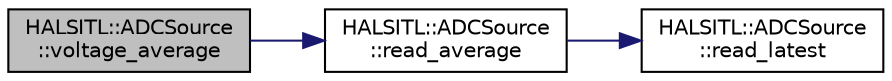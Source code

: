 digraph "HALSITL::ADCSource::voltage_average"
{
 // INTERACTIVE_SVG=YES
  edge [fontname="Helvetica",fontsize="10",labelfontname="Helvetica",labelfontsize="10"];
  node [fontname="Helvetica",fontsize="10",shape=record];
  rankdir="LR";
  Node1 [label="HALSITL::ADCSource\l::voltage_average",height=0.2,width=0.4,color="black", fillcolor="grey75", style="filled" fontcolor="black"];
  Node1 -> Node2 [color="midnightblue",fontsize="10",style="solid",fontname="Helvetica"];
  Node2 [label="HALSITL::ADCSource\l::read_average",height=0.2,width=0.4,color="black", fillcolor="white", style="filled",URL="$classHALSITL_1_1ADCSource.html#a5c464e61e967c151225a6a6fe6cd942c"];
  Node2 -> Node3 [color="midnightblue",fontsize="10",style="solid",fontname="Helvetica"];
  Node3 [label="HALSITL::ADCSource\l::read_latest",height=0.2,width=0.4,color="black", fillcolor="white", style="filled",URL="$classHALSITL_1_1ADCSource.html#a7d548b4b6110a6e94fffa75a1a2294e1"];
}
